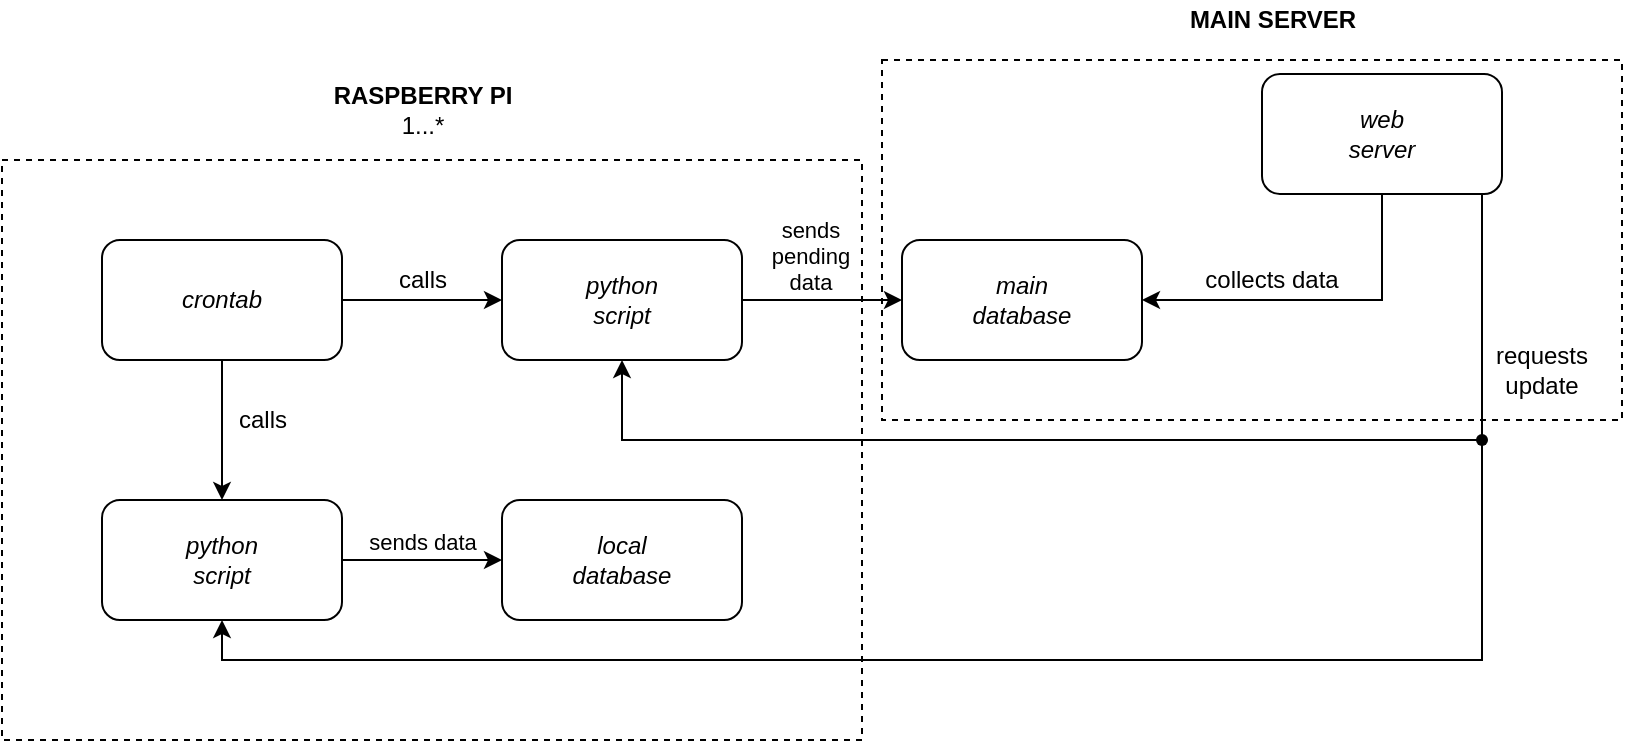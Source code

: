 <mxfile version="17.4.3" type="github">
  <diagram id="C5RBs43oDa-KdzZeNtuy" name="Page-1">
    <mxGraphModel dx="1296" dy="728" grid="1" gridSize="10" guides="1" tooltips="1" connect="1" arrows="1" fold="1" page="1" pageScale="1" pageWidth="1169" pageHeight="827" math="0" shadow="0">
      <root>
        <mxCell id="WIyWlLk6GJQsqaUBKTNV-0" />
        <mxCell id="WIyWlLk6GJQsqaUBKTNV-1" parent="WIyWlLk6GJQsqaUBKTNV-0" />
        <mxCell id="PiFAELwR9zKjEJkJ5NC9-4" style="edgeStyle=orthogonalEdgeStyle;rounded=0;orthogonalLoop=1;jettySize=auto;html=1;exitX=0.5;exitY=1;exitDx=0;exitDy=0;entryX=0.5;entryY=0;entryDx=0;entryDy=0;" parent="WIyWlLk6GJQsqaUBKTNV-1" source="PiFAELwR9zKjEJkJ5NC9-1" target="PiFAELwR9zKjEJkJ5NC9-3" edge="1">
          <mxGeometry relative="1" as="geometry" />
        </mxCell>
        <mxCell id="PiFAELwR9zKjEJkJ5NC9-12" style="edgeStyle=orthogonalEdgeStyle;rounded=0;orthogonalLoop=1;jettySize=auto;html=1;exitX=1;exitY=0.5;exitDx=0;exitDy=0;entryX=0;entryY=0.5;entryDx=0;entryDy=0;" parent="WIyWlLk6GJQsqaUBKTNV-1" source="PiFAELwR9zKjEJkJ5NC9-1" target="PiFAELwR9zKjEJkJ5NC9-11" edge="1">
          <mxGeometry relative="1" as="geometry" />
        </mxCell>
        <mxCell id="PiFAELwR9zKjEJkJ5NC9-1" value="crontab" style="rounded=1;whiteSpace=wrap;html=1;fontStyle=2" parent="WIyWlLk6GJQsqaUBKTNV-1" vertex="1">
          <mxGeometry x="240" y="240" width="120" height="60" as="geometry" />
        </mxCell>
        <mxCell id="PiFAELwR9zKjEJkJ5NC9-6" style="edgeStyle=orthogonalEdgeStyle;rounded=0;orthogonalLoop=1;jettySize=auto;html=1;exitX=1;exitY=0.5;exitDx=0;exitDy=0;" parent="WIyWlLk6GJQsqaUBKTNV-1" source="PiFAELwR9zKjEJkJ5NC9-3" edge="1">
          <mxGeometry relative="1" as="geometry">
            <mxPoint x="440" y="400" as="targetPoint" />
          </mxGeometry>
        </mxCell>
        <mxCell id="PiFAELwR9zKjEJkJ5NC9-7" value="sends data" style="edgeLabel;html=1;align=center;verticalAlign=middle;resizable=0;points=[];" parent="PiFAELwR9zKjEJkJ5NC9-6" vertex="1" connectable="0">
          <mxGeometry x="0.35" y="-2" relative="1" as="geometry">
            <mxPoint x="-14" y="-12" as="offset" />
          </mxGeometry>
        </mxCell>
        <mxCell id="PiFAELwR9zKjEJkJ5NC9-3" value="python&lt;br&gt;script" style="rounded=1;whiteSpace=wrap;html=1;fontStyle=2" parent="WIyWlLk6GJQsqaUBKTNV-1" vertex="1">
          <mxGeometry x="240" y="370" width="120" height="60" as="geometry" />
        </mxCell>
        <mxCell id="PiFAELwR9zKjEJkJ5NC9-9" value="calls" style="text;html=1;align=center;verticalAlign=middle;resizable=0;points=[];autosize=1;strokeColor=none;fillColor=none;" parent="WIyWlLk6GJQsqaUBKTNV-1" vertex="1">
          <mxGeometry x="300" y="320" width="40" height="20" as="geometry" />
        </mxCell>
        <mxCell id="PiFAELwR9zKjEJkJ5NC9-10" value="&lt;i&gt;local&lt;br&gt;database&lt;br&gt;&lt;/i&gt;" style="rounded=1;whiteSpace=wrap;html=1;" parent="WIyWlLk6GJQsqaUBKTNV-1" vertex="1">
          <mxGeometry x="440" y="370" width="120" height="60" as="geometry" />
        </mxCell>
        <mxCell id="PiFAELwR9zKjEJkJ5NC9-15" style="edgeStyle=orthogonalEdgeStyle;rounded=0;orthogonalLoop=1;jettySize=auto;html=1;exitX=1;exitY=0.5;exitDx=0;exitDy=0;entryX=0;entryY=0.5;entryDx=0;entryDy=0;" parent="WIyWlLk6GJQsqaUBKTNV-1" source="PiFAELwR9zKjEJkJ5NC9-11" target="PiFAELwR9zKjEJkJ5NC9-14" edge="1">
          <mxGeometry relative="1" as="geometry" />
        </mxCell>
        <mxCell id="PiFAELwR9zKjEJkJ5NC9-11" value="python&lt;br&gt;script" style="rounded=1;whiteSpace=wrap;html=1;fontStyle=2" parent="WIyWlLk6GJQsqaUBKTNV-1" vertex="1">
          <mxGeometry x="440" y="240" width="120" height="60" as="geometry" />
        </mxCell>
        <mxCell id="PiFAELwR9zKjEJkJ5NC9-13" value="calls" style="text;html=1;align=center;verticalAlign=middle;resizable=0;points=[];autosize=1;strokeColor=none;fillColor=none;" parent="WIyWlLk6GJQsqaUBKTNV-1" vertex="1">
          <mxGeometry x="380" y="250" width="40" height="20" as="geometry" />
        </mxCell>
        <mxCell id="PiFAELwR9zKjEJkJ5NC9-14" value="main&lt;br&gt;database" style="rounded=1;whiteSpace=wrap;html=1;fontStyle=2" parent="WIyWlLk6GJQsqaUBKTNV-1" vertex="1">
          <mxGeometry x="640" y="240" width="120" height="60" as="geometry" />
        </mxCell>
        <mxCell id="PiFAELwR9zKjEJkJ5NC9-16" value="sends &lt;br&gt;pending &lt;br&gt;data" style="edgeLabel;html=1;align=center;verticalAlign=middle;resizable=0;points=[];" parent="WIyWlLk6GJQsqaUBKTNV-1" vertex="1" connectable="0">
          <mxGeometry x="600" y="250" as="geometry">
            <mxPoint x="-6" y="-2" as="offset" />
          </mxGeometry>
        </mxCell>
        <mxCell id="PiFAELwR9zKjEJkJ5NC9-24" style="edgeStyle=orthogonalEdgeStyle;rounded=0;orthogonalLoop=1;jettySize=auto;html=1;exitX=0.75;exitY=1;exitDx=0;exitDy=0;entryX=0.5;entryY=1;entryDx=0;entryDy=0;" parent="WIyWlLk6GJQsqaUBKTNV-1" target="PiFAELwR9zKjEJkJ5NC9-3" edge="1">
          <mxGeometry relative="1" as="geometry">
            <Array as="points">
              <mxPoint x="930" y="450" />
              <mxPoint x="300" y="450" />
            </Array>
            <mxPoint x="930" y="200" as="sourcePoint" />
          </mxGeometry>
        </mxCell>
        <mxCell id="PiFAELwR9zKjEJkJ5NC9-20" value="collects data" style="text;html=1;strokeColor=none;fillColor=none;align=center;verticalAlign=middle;whiteSpace=wrap;rounded=0;" parent="WIyWlLk6GJQsqaUBKTNV-1" vertex="1">
          <mxGeometry x="780" y="245" width="90" height="30" as="geometry" />
        </mxCell>
        <mxCell id="fbB6SBBVFVEifLT4o6Rr-3" style="edgeStyle=orthogonalEdgeStyle;rounded=0;orthogonalLoop=1;jettySize=auto;html=1;exitX=0.5;exitY=1;exitDx=0;exitDy=0;entryX=1;entryY=0.5;entryDx=0;entryDy=0;" edge="1" parent="WIyWlLk6GJQsqaUBKTNV-1" source="PiFAELwR9zKjEJkJ5NC9-21" target="PiFAELwR9zKjEJkJ5NC9-14">
          <mxGeometry relative="1" as="geometry" />
        </mxCell>
        <mxCell id="PiFAELwR9zKjEJkJ5NC9-21" value="&lt;i&gt;web&lt;br&gt;server&lt;br&gt;&lt;/i&gt;" style="rounded=1;whiteSpace=wrap;html=1;" parent="WIyWlLk6GJQsqaUBKTNV-1" vertex="1">
          <mxGeometry x="820" y="157" width="120" height="60" as="geometry" />
        </mxCell>
        <mxCell id="PiFAELwR9zKjEJkJ5NC9-25" value="requests&lt;br&gt;update" style="text;html=1;strokeColor=none;fillColor=none;align=center;verticalAlign=middle;whiteSpace=wrap;rounded=0;" parent="WIyWlLk6GJQsqaUBKTNV-1" vertex="1">
          <mxGeometry x="930" y="290" width="60" height="30" as="geometry" />
        </mxCell>
        <mxCell id="PiFAELwR9zKjEJkJ5NC9-26" value="" style="endArrow=classic;html=1;rounded=0;entryX=0.5;entryY=1;entryDx=0;entryDy=0;" parent="WIyWlLk6GJQsqaUBKTNV-1" target="PiFAELwR9zKjEJkJ5NC9-11" edge="1">
          <mxGeometry width="50" height="50" relative="1" as="geometry">
            <mxPoint x="930" y="340" as="sourcePoint" />
            <mxPoint x="490" y="340" as="targetPoint" />
            <Array as="points">
              <mxPoint x="790" y="340" />
              <mxPoint x="500" y="340" />
            </Array>
          </mxGeometry>
        </mxCell>
        <mxCell id="PiFAELwR9zKjEJkJ5NC9-33" value="" style="shape=waypoint;sketch=0;size=6;pointerEvents=1;points=[];fillColor=none;resizable=0;rotatable=0;perimeter=centerPerimeter;snapToPoint=1;rounded=1;" parent="WIyWlLk6GJQsqaUBKTNV-1" vertex="1">
          <mxGeometry x="910" y="320" width="40" height="40" as="geometry" />
        </mxCell>
        <mxCell id="fbB6SBBVFVEifLT4o6Rr-1" value="" style="rounded=0;whiteSpace=wrap;html=1;fillColor=none;dashed=1;" vertex="1" parent="WIyWlLk6GJQsqaUBKTNV-1">
          <mxGeometry x="190" y="200" width="430" height="290" as="geometry" />
        </mxCell>
        <mxCell id="fbB6SBBVFVEifLT4o6Rr-2" value="&lt;b&gt;RASPBERRY PI&lt;/b&gt;&lt;br&gt;1...*" style="text;html=1;align=center;verticalAlign=middle;resizable=0;points=[];autosize=1;strokeColor=none;fillColor=none;" vertex="1" parent="WIyWlLk6GJQsqaUBKTNV-1">
          <mxGeometry x="350" y="160" width="100" height="30" as="geometry" />
        </mxCell>
        <mxCell id="fbB6SBBVFVEifLT4o6Rr-4" value="" style="rounded=0;whiteSpace=wrap;html=1;fillColor=none;dashed=1;" vertex="1" parent="WIyWlLk6GJQsqaUBKTNV-1">
          <mxGeometry x="630" y="150" width="370" height="180" as="geometry" />
        </mxCell>
        <mxCell id="fbB6SBBVFVEifLT4o6Rr-5" value="&lt;b&gt;MAIN SERVER&lt;/b&gt;" style="text;html=1;align=center;verticalAlign=middle;resizable=0;points=[];autosize=1;strokeColor=none;fillColor=none;" vertex="1" parent="WIyWlLk6GJQsqaUBKTNV-1">
          <mxGeometry x="775" y="120" width="100" height="20" as="geometry" />
        </mxCell>
      </root>
    </mxGraphModel>
  </diagram>
</mxfile>
